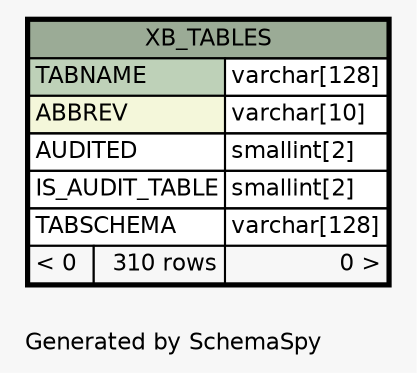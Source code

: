 // dot 2.38.0 on Windows 10 10.0
// SchemaSpy rev Unknown
digraph "oneDegreeRelationshipsDiagram" {
  graph [
    rankdir="RL"
    bgcolor="#f7f7f7"
    label="\nGenerated by SchemaSpy"
    labeljust="l"
    nodesep="0.18"
    ranksep="0.46"
    fontname="Helvetica"
    fontsize="11"
  ];
  node [
    fontname="Helvetica"
    fontsize="11"
    shape="plaintext"
  ];
  edge [
    arrowsize="0.8"
  ];
  "XB_TABLES" [
    label=<
    <TABLE BORDER="2" CELLBORDER="1" CELLSPACING="0" BGCOLOR="#ffffff">
      <TR><TD COLSPAN="3" BGCOLOR="#9bab96" ALIGN="CENTER">XB_TABLES</TD></TR>
      <TR><TD PORT="TABNAME" COLSPAN="2" BGCOLOR="#bed1b8" ALIGN="LEFT">TABNAME</TD><TD PORT="TABNAME.type" ALIGN="LEFT">varchar[128]</TD></TR>
      <TR><TD PORT="ABBREV" COLSPAN="2" BGCOLOR="#f4f7da" ALIGN="LEFT">ABBREV</TD><TD PORT="ABBREV.type" ALIGN="LEFT">varchar[10]</TD></TR>
      <TR><TD PORT="AUDITED" COLSPAN="2" ALIGN="LEFT">AUDITED</TD><TD PORT="AUDITED.type" ALIGN="LEFT">smallint[2]</TD></TR>
      <TR><TD PORT="IS_AUDIT_TABLE" COLSPAN="2" ALIGN="LEFT">IS_AUDIT_TABLE</TD><TD PORT="IS_AUDIT_TABLE.type" ALIGN="LEFT">smallint[2]</TD></TR>
      <TR><TD PORT="TABSCHEMA" COLSPAN="2" ALIGN="LEFT">TABSCHEMA</TD><TD PORT="TABSCHEMA.type" ALIGN="LEFT">varchar[128]</TD></TR>
      <TR><TD ALIGN="LEFT" BGCOLOR="#f7f7f7">&lt; 0</TD><TD ALIGN="RIGHT" BGCOLOR="#f7f7f7">310 rows</TD><TD ALIGN="RIGHT" BGCOLOR="#f7f7f7">0 &gt;</TD></TR>
    </TABLE>>
    URL="XB_TABLES.html"
    tooltip="XB_TABLES"
  ];
}
